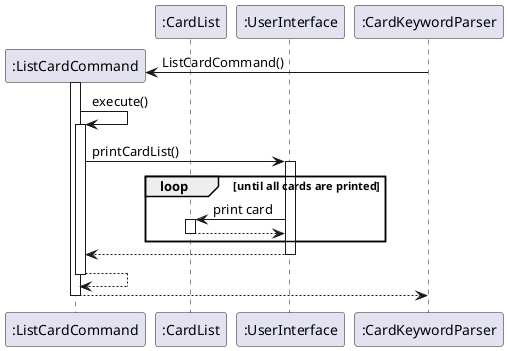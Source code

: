 @startuml CardListSequence

autoactivate on

participant ":ListCardCommand" as ListCardCommand
participant ":CardList" as CardList
participant ":UserInterface" as UserInterface
participant ":CardKeywordParser" as CardKeywordParser


Create ListCardCommand
CardKeywordParser -> ListCardCommand : ListCardCommand()

ListCardCommand -> ListCardCommand : execute()
ListCardCommand -> UserInterface : printCardList()

loop until all cards are printed
  UserInterface -> CardList : print card
  return
end loop

return

return

return

@enduml
